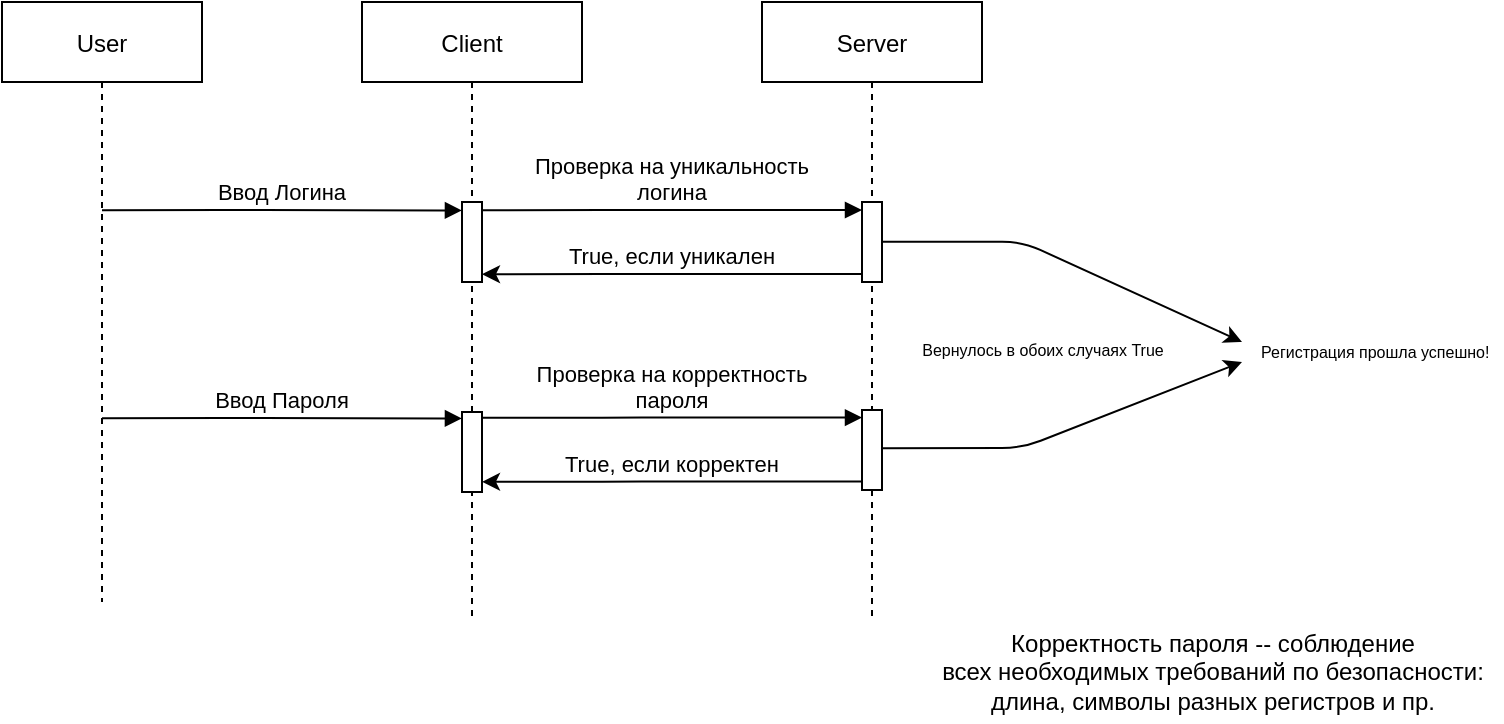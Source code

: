 <mxfile version="15.5.0" type="device"><diagram id="kgpKYQtTHZ0yAKxKKP6v" name="Page-1"><mxGraphModel dx="886" dy="493" grid="1" gridSize="10" guides="1" tooltips="1" connect="1" arrows="1" fold="1" page="1" pageScale="1" pageWidth="850" pageHeight="1100" math="0" shadow="0"><root><mxCell id="0"/><mxCell id="1" parent="0"/><mxCell id="3nuBFxr9cyL0pnOWT2aG-1" value="User" style="shape=umlLifeline;perimeter=lifelinePerimeter;container=1;collapsible=0;recursiveResize=0;rounded=0;shadow=0;strokeWidth=1;" parent="1" vertex="1"><mxGeometry x="120" y="80" width="100" height="300" as="geometry"/></mxCell><mxCell id="3nuBFxr9cyL0pnOWT2aG-5" value="Client" style="shape=umlLifeline;perimeter=lifelinePerimeter;container=1;collapsible=0;recursiveResize=0;rounded=0;shadow=0;strokeWidth=1;" parent="1" vertex="1"><mxGeometry x="300" y="80" width="110" height="310" as="geometry"/></mxCell><mxCell id="3nuBFxr9cyL0pnOWT2aG-6" value="" style="points=[];perimeter=orthogonalPerimeter;rounded=0;shadow=0;strokeWidth=1;" parent="3nuBFxr9cyL0pnOWT2aG-5" vertex="1"><mxGeometry x="50" y="100" width="10" height="40" as="geometry"/></mxCell><mxCell id="j3wAefkRviWYuCicxQrh-8" value="" style="points=[];perimeter=orthogonalPerimeter;rounded=0;shadow=0;strokeWidth=1;" vertex="1" parent="3nuBFxr9cyL0pnOWT2aG-5"><mxGeometry x="50" y="205" width="10" height="40" as="geometry"/></mxCell><mxCell id="3nuBFxr9cyL0pnOWT2aG-8" value="Ввод Логина" style="verticalAlign=bottom;endArrow=block;shadow=0;strokeWidth=1;entryX=-0.003;entryY=0.117;entryDx=0;entryDy=0;entryPerimeter=0;exitX=0.5;exitY=0.347;exitDx=0;exitDy=0;exitPerimeter=0;" parent="1" source="3nuBFxr9cyL0pnOWT2aG-1" edge="1"><mxGeometry relative="1" as="geometry"><mxPoint x="175" y="184" as="sourcePoint"/><mxPoint x="349.97" y="184.23" as="targetPoint"/><Array as="points"><mxPoint x="240" y="184"/></Array></mxGeometry></mxCell><mxCell id="j3wAefkRviWYuCicxQrh-2" value="Server" style="shape=umlLifeline;perimeter=lifelinePerimeter;container=1;collapsible=0;recursiveResize=0;rounded=0;shadow=0;strokeWidth=1;" vertex="1" parent="1"><mxGeometry x="500" y="80" width="110" height="310" as="geometry"/></mxCell><mxCell id="j3wAefkRviWYuCicxQrh-3" value="" style="points=[];perimeter=orthogonalPerimeter;rounded=0;shadow=0;strokeWidth=1;" vertex="1" parent="j3wAefkRviWYuCicxQrh-2"><mxGeometry x="50" y="100" width="10" height="40" as="geometry"/></mxCell><mxCell id="j3wAefkRviWYuCicxQrh-5" value="Проверка на уникальность&#10;логина" style="verticalAlign=bottom;endArrow=block;shadow=0;strokeWidth=1;exitX=0.5;exitY=0.347;exitDx=0;exitDy=0;exitPerimeter=0;" edge="1" parent="j3wAefkRviWYuCicxQrh-2" target="j3wAefkRviWYuCicxQrh-3"><mxGeometry relative="1" as="geometry"><mxPoint x="-140" y="104.1" as="sourcePoint"/><mxPoint x="39.97" y="104.23" as="targetPoint"/><Array as="points"><mxPoint x="-70" y="104"/></Array></mxGeometry></mxCell><mxCell id="j3wAefkRviWYuCicxQrh-6" value="True, если уникален" style="verticalAlign=bottom;endArrow=none;shadow=0;strokeWidth=1;exitX=0.5;exitY=0.347;exitDx=0;exitDy=0;exitPerimeter=0;startArrow=classic;startFill=1;endFill=0;" edge="1" parent="j3wAefkRviWYuCicxQrh-2"><mxGeometry relative="1" as="geometry"><mxPoint x="-140" y="136.1" as="sourcePoint"/><mxPoint x="50" y="136" as="targetPoint"/><Array as="points"><mxPoint x="-70" y="136"/></Array></mxGeometry></mxCell><mxCell id="j3wAefkRviWYuCicxQrh-11" value="" style="points=[];perimeter=orthogonalPerimeter;rounded=0;shadow=0;strokeWidth=1;" vertex="1" parent="j3wAefkRviWYuCicxQrh-2"><mxGeometry x="50" y="204" width="10" height="40" as="geometry"/></mxCell><mxCell id="j3wAefkRviWYuCicxQrh-15" value="" style="verticalAlign=bottom;endArrow=classic;shadow=0;strokeWidth=1;exitX=0.5;exitY=0.347;exitDx=0;exitDy=0;exitPerimeter=0;startArrow=none;startFill=0;endFill=1;" edge="1" parent="j3wAefkRviWYuCicxQrh-2"><mxGeometry relative="1" as="geometry"><mxPoint x="60" y="119.9" as="sourcePoint"/><mxPoint x="240" y="170" as="targetPoint"/><Array as="points"><mxPoint x="130" y="119.8"/></Array></mxGeometry></mxCell><mxCell id="j3wAefkRviWYuCicxQrh-7" value="Ввод Пароля" style="verticalAlign=bottom;endArrow=block;shadow=0;strokeWidth=1;entryX=-0.003;entryY=0.117;entryDx=0;entryDy=0;entryPerimeter=0;exitX=0.5;exitY=0.347;exitDx=0;exitDy=0;exitPerimeter=0;" edge="1" parent="1"><mxGeometry relative="1" as="geometry"><mxPoint x="170" y="288.1" as="sourcePoint"/><mxPoint x="349.97" y="288.23" as="targetPoint"/><Array as="points"><mxPoint x="240" y="288"/></Array></mxGeometry></mxCell><mxCell id="j3wAefkRviWYuCicxQrh-9" value="Проверка на корректность&#10;пароля" style="verticalAlign=bottom;endArrow=block;shadow=0;strokeWidth=1;exitX=0.5;exitY=0.347;exitDx=0;exitDy=0;exitPerimeter=0;" edge="1" parent="1"><mxGeometry relative="1" as="geometry"><mxPoint x="360" y="287.9" as="sourcePoint"/><mxPoint x="550" y="287.8" as="targetPoint"/><Array as="points"><mxPoint x="430" y="287.8"/></Array></mxGeometry></mxCell><mxCell id="j3wAefkRviWYuCicxQrh-10" value="True, если корректен" style="verticalAlign=bottom;endArrow=none;shadow=0;strokeWidth=1;exitX=0.5;exitY=0.347;exitDx=0;exitDy=0;exitPerimeter=0;startArrow=classic;startFill=1;endFill=0;" edge="1" parent="1"><mxGeometry relative="1" as="geometry"><mxPoint x="360" y="319.9" as="sourcePoint"/><mxPoint x="550" y="319.8" as="targetPoint"/><Array as="points"><mxPoint x="430" y="319.8"/></Array></mxGeometry></mxCell><mxCell id="j3wAefkRviWYuCicxQrh-13" value="Корректность пароля -- соблюдение&lt;br&gt;всех необходимых требований по безопасности:&lt;br&gt;длина, символы разных регистров и пр." style="text;html=1;align=center;verticalAlign=middle;resizable=0;points=[];autosize=1;strokeColor=none;fillColor=none;" vertex="1" parent="1"><mxGeometry x="580" y="390" width="290" height="50" as="geometry"/></mxCell><mxCell id="j3wAefkRviWYuCicxQrh-14" value="" style="verticalAlign=bottom;endArrow=classic;shadow=0;strokeWidth=1;exitX=0.5;exitY=0.347;exitDx=0;exitDy=0;exitPerimeter=0;startArrow=none;startFill=0;endFill=1;" edge="1" parent="1"><mxGeometry relative="1" as="geometry"><mxPoint x="560" y="303.1" as="sourcePoint"/><mxPoint x="740" y="260" as="targetPoint"/><Array as="points"><mxPoint x="630" y="303"/></Array></mxGeometry></mxCell><mxCell id="j3wAefkRviWYuCicxQrh-17" value="Вернулось в обоих случаях True" style="text;html=1;align=center;verticalAlign=middle;resizable=0;points=[];autosize=1;strokeColor=none;fillColor=none;fontSize=8;" vertex="1" parent="1"><mxGeometry x="570" y="244" width="140" height="20" as="geometry"/></mxCell><mxCell id="j3wAefkRviWYuCicxQrh-20" value="&amp;nbsp;Регистрация прошла успешно!" style="text;html=1;align=center;verticalAlign=middle;resizable=0;points=[];autosize=1;strokeColor=none;fillColor=none;fontSize=8;" vertex="1" parent="1"><mxGeometry x="740" y="245" width="130" height="20" as="geometry"/></mxCell></root></mxGraphModel></diagram></mxfile>